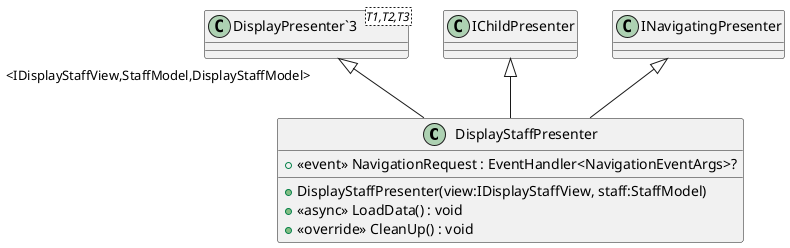 @startuml
class DisplayStaffPresenter {
    +  <<event>> NavigationRequest : EventHandler<NavigationEventArgs>? 
    + DisplayStaffPresenter(view:IDisplayStaffView, staff:StaffModel)
    + <<async>> LoadData() : void
    + <<override>> CleanUp() : void
}
class "DisplayPresenter`3"<T1,T2,T3> {
}
"DisplayPresenter`3" "<IDisplayStaffView,StaffModel,DisplayStaffModel>" <|-- DisplayStaffPresenter
IChildPresenter <|-- DisplayStaffPresenter
INavigatingPresenter <|-- DisplayStaffPresenter
@enduml
